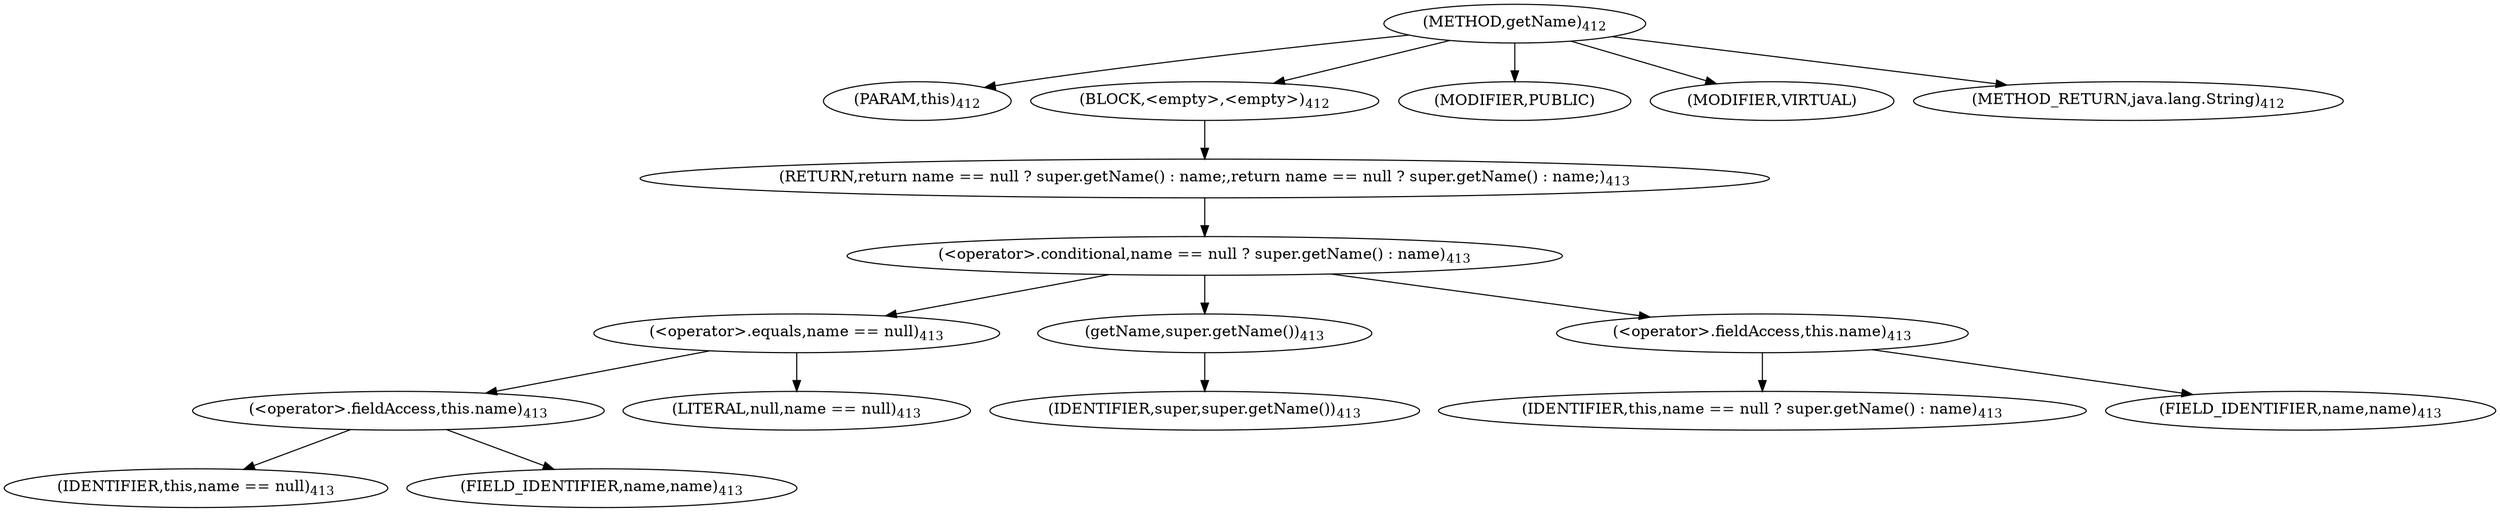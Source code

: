digraph "getName" {  
"799" [label = <(METHOD,getName)<SUB>412</SUB>> ]
"800" [label = <(PARAM,this)<SUB>412</SUB>> ]
"801" [label = <(BLOCK,&lt;empty&gt;,&lt;empty&gt;)<SUB>412</SUB>> ]
"802" [label = <(RETURN,return name == null ? super.getName() : name;,return name == null ? super.getName() : name;)<SUB>413</SUB>> ]
"803" [label = <(&lt;operator&gt;.conditional,name == null ? super.getName() : name)<SUB>413</SUB>> ]
"804" [label = <(&lt;operator&gt;.equals,name == null)<SUB>413</SUB>> ]
"805" [label = <(&lt;operator&gt;.fieldAccess,this.name)<SUB>413</SUB>> ]
"806" [label = <(IDENTIFIER,this,name == null)<SUB>413</SUB>> ]
"807" [label = <(FIELD_IDENTIFIER,name,name)<SUB>413</SUB>> ]
"808" [label = <(LITERAL,null,name == null)<SUB>413</SUB>> ]
"809" [label = <(getName,super.getName())<SUB>413</SUB>> ]
"810" [label = <(IDENTIFIER,super,super.getName())<SUB>413</SUB>> ]
"811" [label = <(&lt;operator&gt;.fieldAccess,this.name)<SUB>413</SUB>> ]
"812" [label = <(IDENTIFIER,this,name == null ? super.getName() : name)<SUB>413</SUB>> ]
"813" [label = <(FIELD_IDENTIFIER,name,name)<SUB>413</SUB>> ]
"814" [label = <(MODIFIER,PUBLIC)> ]
"815" [label = <(MODIFIER,VIRTUAL)> ]
"816" [label = <(METHOD_RETURN,java.lang.String)<SUB>412</SUB>> ]
  "799" -> "800" 
  "799" -> "801" 
  "799" -> "814" 
  "799" -> "815" 
  "799" -> "816" 
  "801" -> "802" 
  "802" -> "803" 
  "803" -> "804" 
  "803" -> "809" 
  "803" -> "811" 
  "804" -> "805" 
  "804" -> "808" 
  "805" -> "806" 
  "805" -> "807" 
  "809" -> "810" 
  "811" -> "812" 
  "811" -> "813" 
}
